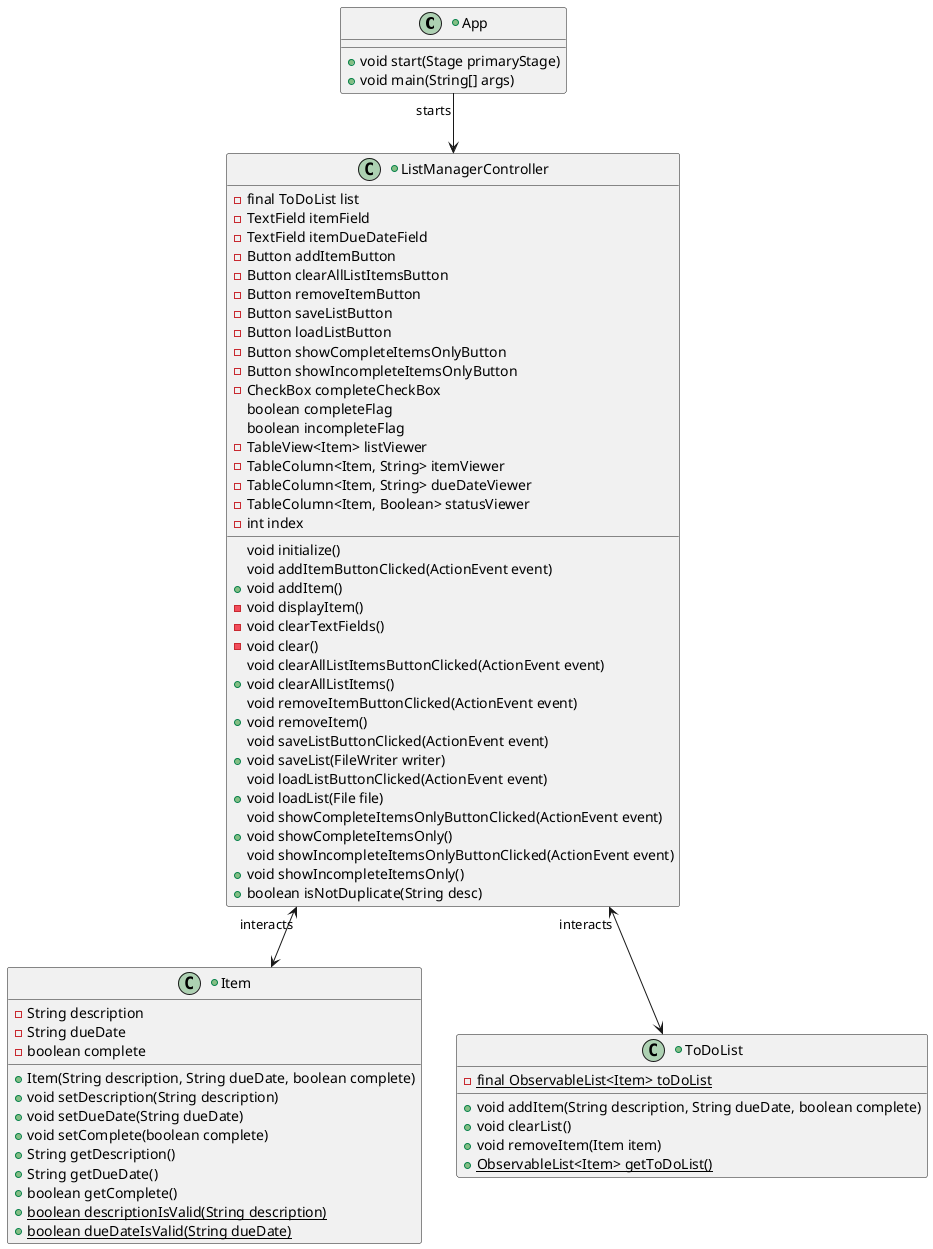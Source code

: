 @startuml

+class App{
+void start(Stage primaryStage)
+void main(String[] args)
}

+class Item{
-String description
-String dueDate
-boolean complete
+Item(String description, String dueDate, boolean complete)
+void setDescription(String description)
+void setDueDate(String dueDate)
+void setComplete(boolean complete)
+String getDescription()
+String getDueDate()
+boolean getComplete()
+{static} boolean descriptionIsValid(String description)
+{static} boolean dueDateIsValid(String dueDate)
}

+class ListManagerController{
-final ToDoList list
-TextField itemField
-TextField itemDueDateField
-Button addItemButton
-Button clearAllListItemsButton
-Button removeItemButton
-Button saveListButton
-Button loadListButton
-Button showCompleteItemsOnlyButton
-Button showIncompleteItemsOnlyButton
-CheckBox completeCheckBox
boolean completeFlag
boolean incompleteFlag
-TableView<Item> listViewer
-TableColumn<Item, String> itemViewer
-TableColumn<Item, String> dueDateViewer
-TableColumn<Item, Boolean> statusViewer
-int index
void initialize()
void addItemButtonClicked(ActionEvent event)
+void addItem()
-void displayItem()
-void clearTextFields()
-void clear()
void clearAllListItemsButtonClicked(ActionEvent event)
+void clearAllListItems()
void removeItemButtonClicked(ActionEvent event)
+void removeItem()
void saveListButtonClicked(ActionEvent event)
+void saveList(FileWriter writer)
void loadListButtonClicked(ActionEvent event)
+void loadList(File file)
void showCompleteItemsOnlyButtonClicked(ActionEvent event)
+void showCompleteItemsOnly()
void showIncompleteItemsOnlyButtonClicked(ActionEvent event)
+void showIncompleteItemsOnly()
+boolean isNotDuplicate(String desc)
}

+class ToDoList{
-{static} final ObservableList<Item> toDoList
+void addItem(String description, String dueDate, boolean complete)
+void clearList()
+void removeItem(Item item)
+{static} ObservableList<Item> getToDoList()
}

App "starts" --> ListManagerController
ListManagerController "interacts" <--> Item
ListManagerController "interacts" <--> ToDoList

@enduml